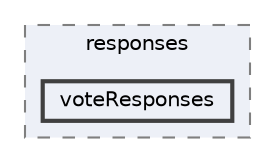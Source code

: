 digraph "src/main/java/com/master1/planningpoker/dtos/responses/voteResponses"
{
 // LATEX_PDF_SIZE
  bgcolor="transparent";
  edge [fontname=Helvetica,fontsize=10,labelfontname=Helvetica,labelfontsize=10];
  node [fontname=Helvetica,fontsize=10,shape=box,height=0.2,width=0.4];
  compound=true
  subgraph clusterdir_ed13c7bf6cb615b37cbc8e9d5d31fbb6 {
    graph [ bgcolor="#edf0f7", pencolor="grey50", label="responses", fontname=Helvetica,fontsize=10 style="filled,dashed", URL="dir_ed13c7bf6cb615b37cbc8e9d5d31fbb6.html",tooltip=""]
  dir_c2fbba44feab8c77c4552ecf3b0ab988 [label="voteResponses", fillcolor="#edf0f7", color="grey25", style="filled,bold", URL="dir_c2fbba44feab8c77c4552ecf3b0ab988.html",tooltip=""];
  }
}
